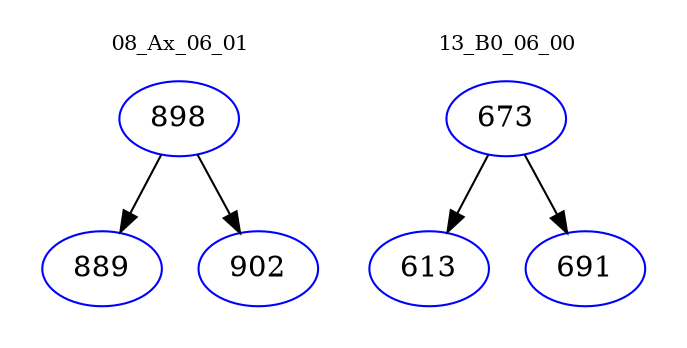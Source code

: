 digraph{
subgraph cluster_0 {
color = white
label = "08_Ax_06_01";
fontsize=10;
T0_898 [label="898", color="blue"]
T0_898 -> T0_889 [color="black"]
T0_889 [label="889", color="blue"]
T0_898 -> T0_902 [color="black"]
T0_902 [label="902", color="blue"]
}
subgraph cluster_1 {
color = white
label = "13_B0_06_00";
fontsize=10;
T1_673 [label="673", color="blue"]
T1_673 -> T1_613 [color="black"]
T1_613 [label="613", color="blue"]
T1_673 -> T1_691 [color="black"]
T1_691 [label="691", color="blue"]
}
}
